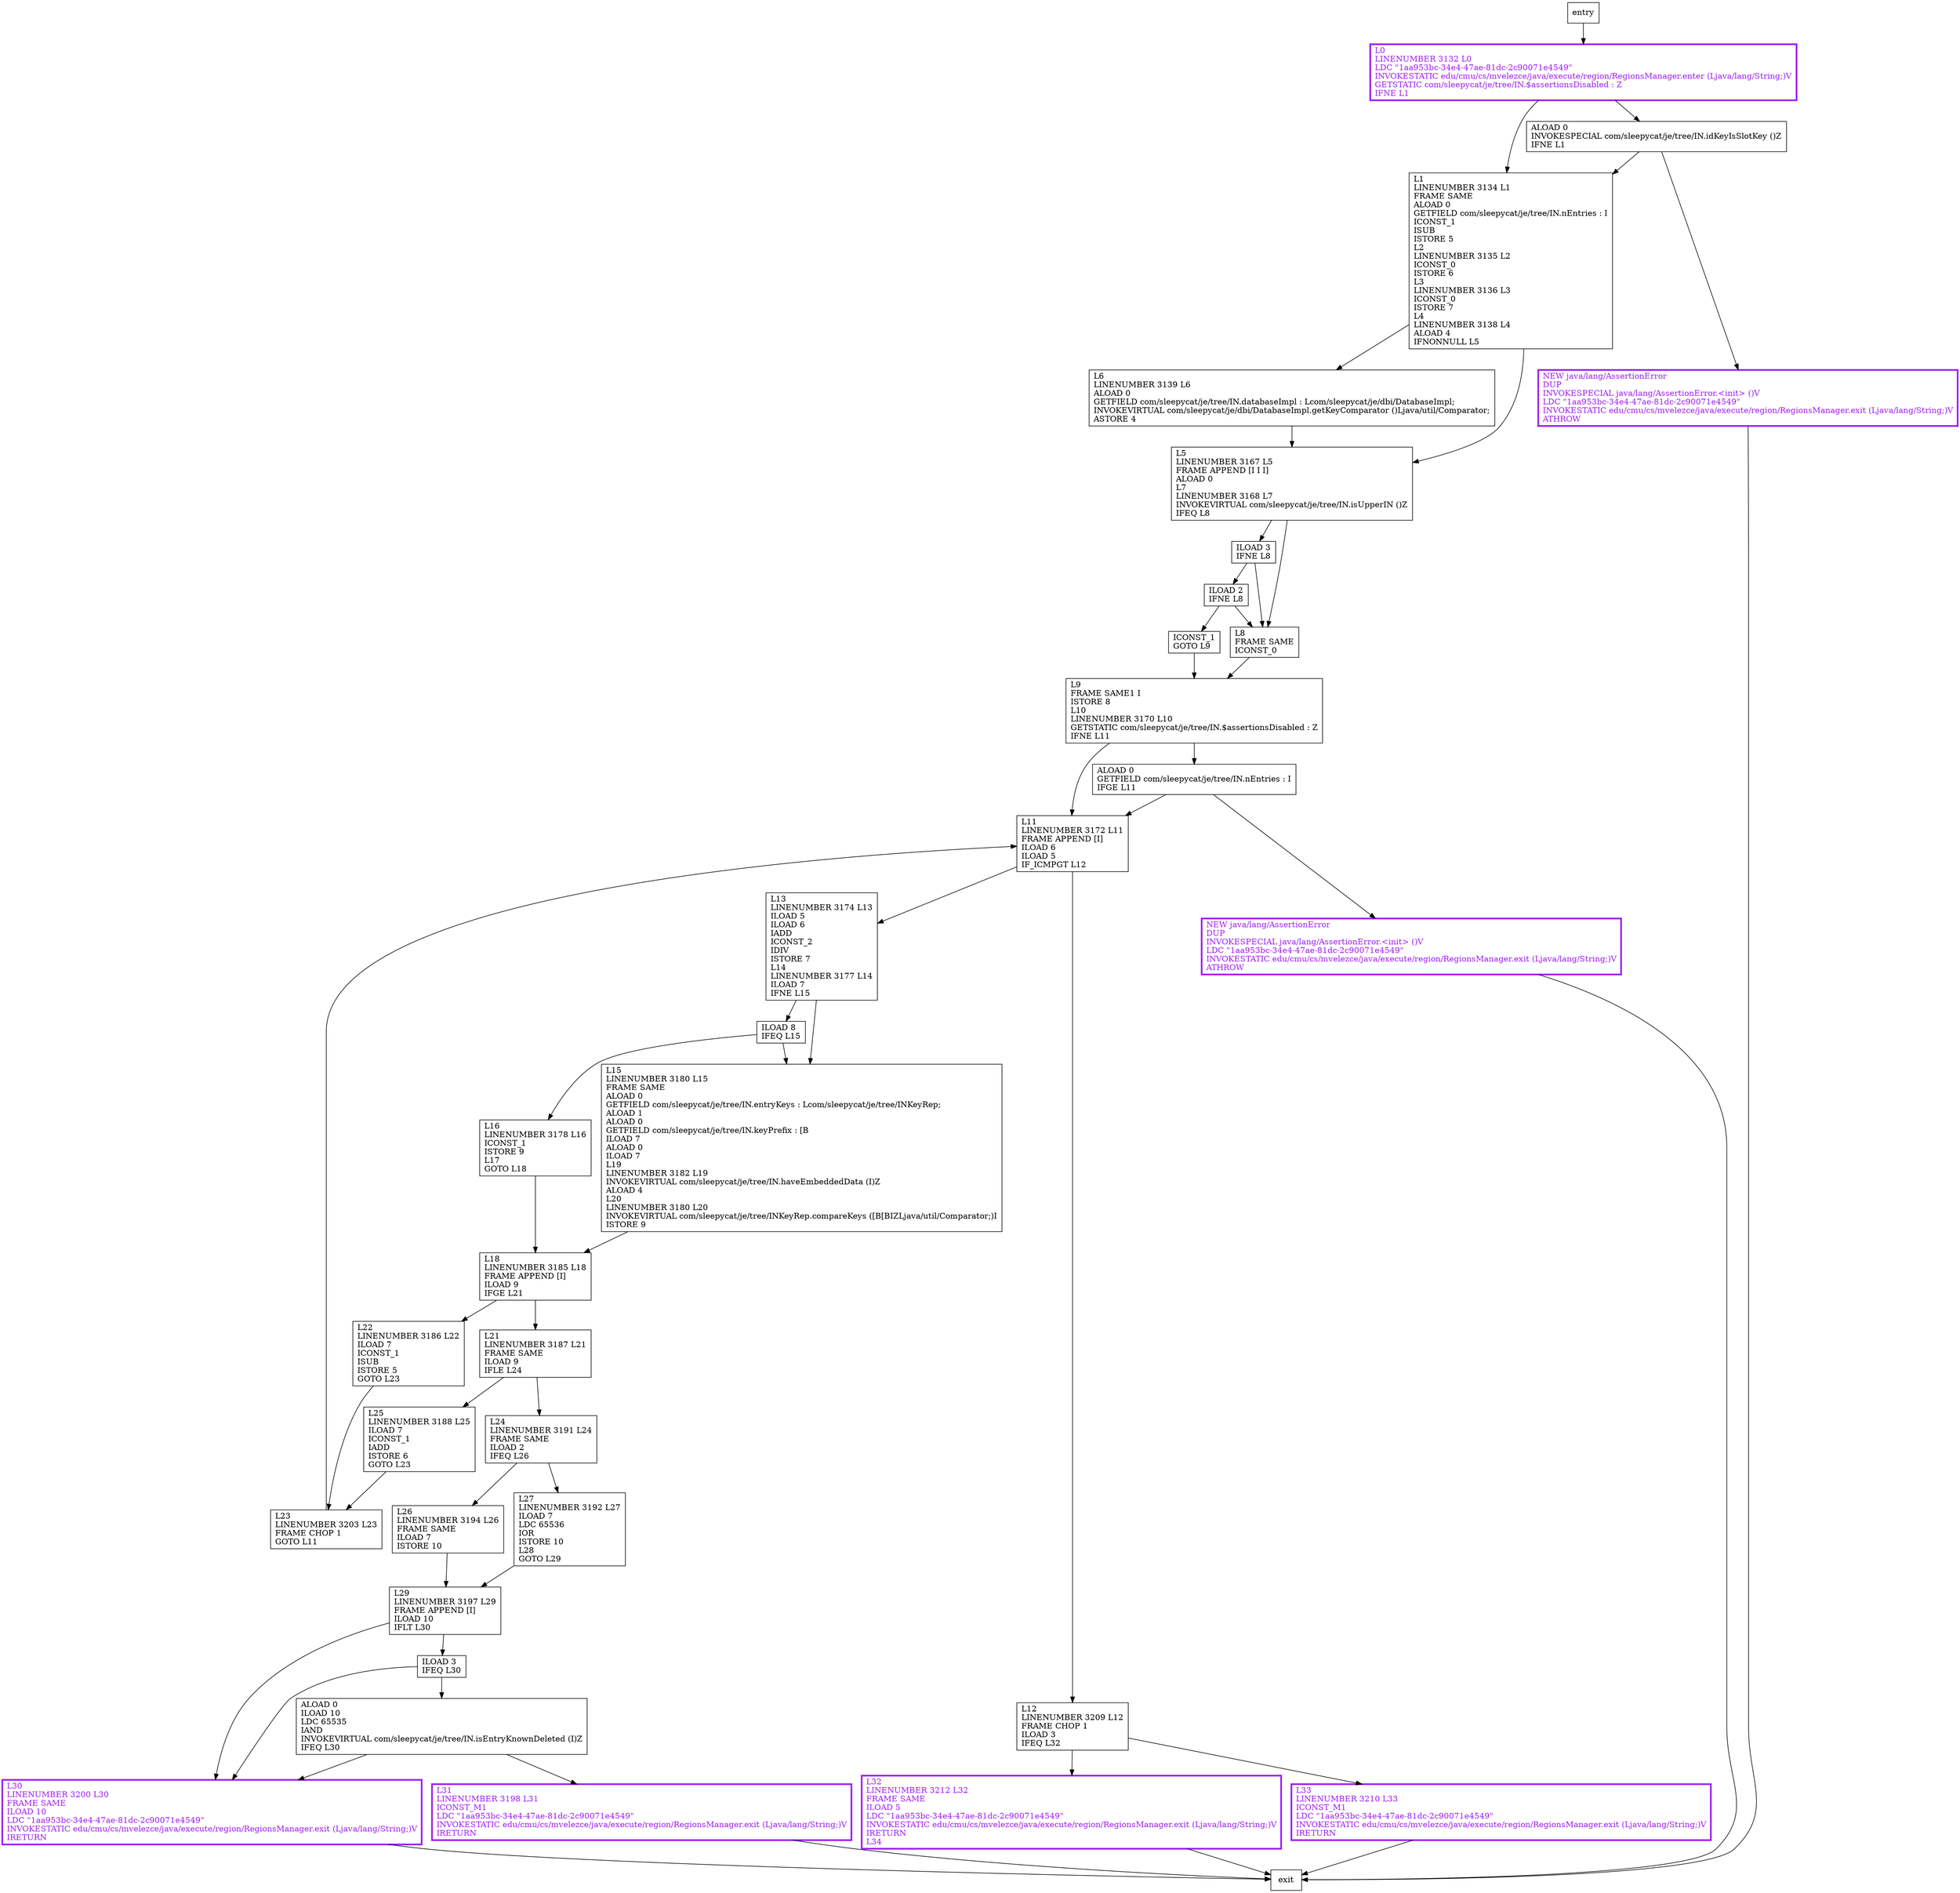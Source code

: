 digraph findEntry {
node [shape=record];
1390366443 [label="L6\lLINENUMBER 3139 L6\lALOAD 0\lGETFIELD com/sleepycat/je/tree/IN.databaseImpl : Lcom/sleepycat/je/dbi/DatabaseImpl;\lINVOKEVIRTUAL com/sleepycat/je/dbi/DatabaseImpl.getKeyComparator ()Ljava/util/Comparator;\lASTORE 4\l"];
2086627617 [label="ILOAD 2\lIFNE L8\l"];
44019371 [label="L16\lLINENUMBER 3178 L16\lICONST_1\lISTORE 9\lL17\lGOTO L18\l"];
2122799502 [label="L22\lLINENUMBER 3186 L22\lILOAD 7\lICONST_1\lISUB\lISTORE 5\lGOTO L23\l"];
856808713 [label="L30\lLINENUMBER 3200 L30\lFRAME SAME\lILOAD 10\lLDC \"1aa953bc-34e4-47ae-81dc-2c90071e4549\"\lINVOKESTATIC edu/cmu/cs/mvelezce/java/execute/region/RegionsManager.exit (Ljava/lang/String;)V\lIRETURN\l"];
319019725 [label="ALOAD 0\lGETFIELD com/sleepycat/je/tree/IN.nEntries : I\lIFGE L11\l"];
778339075 [label="L0\lLINENUMBER 3132 L0\lLDC \"1aa953bc-34e4-47ae-81dc-2c90071e4549\"\lINVOKESTATIC edu/cmu/cs/mvelezce/java/execute/region/RegionsManager.enter (Ljava/lang/String;)V\lGETSTATIC com/sleepycat/je/tree/IN.$assertionsDisabled : Z\lIFNE L1\l"];
704468141 [label="ILOAD 3\lIFEQ L30\l"];
1106312605 [label="ILOAD 3\lIFNE L8\l"];
1487512166 [label="NEW java/lang/AssertionError\lDUP\lINVOKESPECIAL java/lang/AssertionError.\<init\> ()V\lLDC \"1aa953bc-34e4-47ae-81dc-2c90071e4549\"\lINVOKESTATIC edu/cmu/cs/mvelezce/java/execute/region/RegionsManager.exit (Ljava/lang/String;)V\lATHROW\l"];
1978273387 [label="L25\lLINENUMBER 3188 L25\lILOAD 7\lICONST_1\lIADD\lISTORE 6\lGOTO L23\l"];
17979907 [label="L23\lLINENUMBER 3203 L23\lFRAME CHOP 1\lGOTO L11\l"];
1517096385 [label="ILOAD 8\lIFEQ L15\l"];
194292195 [label="L24\lLINENUMBER 3191 L24\lFRAME SAME\lILOAD 2\lIFEQ L26\l"];
1890489408 [label="L5\lLINENUMBER 3167 L5\lFRAME APPEND [I I I]\lALOAD 0\lL7\lLINENUMBER 3168 L7\lINVOKEVIRTUAL com/sleepycat/je/tree/IN.isUpperIN ()Z\lIFEQ L8\l"];
205621784 [label="L29\lLINENUMBER 3197 L29\lFRAME APPEND [I]\lILOAD 10\lIFLT L30\l"];
1175231475 [label="L1\lLINENUMBER 3134 L1\lFRAME SAME\lALOAD 0\lGETFIELD com/sleepycat/je/tree/IN.nEntries : I\lICONST_1\lISUB\lISTORE 5\lL2\lLINENUMBER 3135 L2\lICONST_0\lISTORE 6\lL3\lLINENUMBER 3136 L3\lICONST_0\lISTORE 7\lL4\lLINENUMBER 3138 L4\lALOAD 4\lIFNONNULL L5\l"];
1049487596 [label="L9\lFRAME SAME1 I\lISTORE 8\lL10\lLINENUMBER 3170 L10\lGETSTATIC com/sleepycat/je/tree/IN.$assertionsDisabled : Z\lIFNE L11\l"];
45156269 [label="L18\lLINENUMBER 3185 L18\lFRAME APPEND [I]\lILOAD 9\lIFGE L21\l"];
915506929 [label="L31\lLINENUMBER 3198 L31\lICONST_M1\lLDC \"1aa953bc-34e4-47ae-81dc-2c90071e4549\"\lINVOKESTATIC edu/cmu/cs/mvelezce/java/execute/region/RegionsManager.exit (Ljava/lang/String;)V\lIRETURN\l"];
91994677 [label="L13\lLINENUMBER 3174 L13\lILOAD 5\lILOAD 6\lIADD\lICONST_2\lIDIV\lISTORE 7\lL14\lLINENUMBER 3177 L14\lILOAD 7\lIFNE L15\l"];
906025827 [label="ALOAD 0\lILOAD 10\lLDC 65535\lIAND\lINVOKEVIRTUAL com/sleepycat/je/tree/IN.isEntryKnownDeleted (I)Z\lIFEQ L30\l"];
2027421310 [label="ICONST_1\lGOTO L9\l"];
68192194 [label="L12\lLINENUMBER 3209 L12\lFRAME CHOP 1\lILOAD 3\lIFEQ L32\l"];
164163647 [label="L15\lLINENUMBER 3180 L15\lFRAME SAME\lALOAD 0\lGETFIELD com/sleepycat/je/tree/IN.entryKeys : Lcom/sleepycat/je/tree/INKeyRep;\lALOAD 1\lALOAD 0\lGETFIELD com/sleepycat/je/tree/IN.keyPrefix : [B\lILOAD 7\lALOAD 0\lILOAD 7\lL19\lLINENUMBER 3182 L19\lINVOKEVIRTUAL com/sleepycat/je/tree/IN.haveEmbeddedData (I)Z\lALOAD 4\lL20\lLINENUMBER 3180 L20\lINVOKEVIRTUAL com/sleepycat/je/tree/INKeyRep.compareKeys ([B[BIZLjava/util/Comparator;)I\lISTORE 9\l"];
1415564631 [label="L8\lFRAME SAME\lICONST_0\l"];
1221494431 [label="L32\lLINENUMBER 3212 L32\lFRAME SAME\lILOAD 5\lLDC \"1aa953bc-34e4-47ae-81dc-2c90071e4549\"\lINVOKESTATIC edu/cmu/cs/mvelezce/java/execute/region/RegionsManager.exit (Ljava/lang/String;)V\lIRETURN\lL34\l"];
345161503 [label="L11\lLINENUMBER 3172 L11\lFRAME APPEND [I]\lILOAD 6\lILOAD 5\lIF_ICMPGT L12\l"];
1415639773 [label="NEW java/lang/AssertionError\lDUP\lINVOKESPECIAL java/lang/AssertionError.\<init\> ()V\lLDC \"1aa953bc-34e4-47ae-81dc-2c90071e4549\"\lINVOKESTATIC edu/cmu/cs/mvelezce/java/execute/region/RegionsManager.exit (Ljava/lang/String;)V\lATHROW\l"];
1972040882 [label="L33\lLINENUMBER 3210 L33\lICONST_M1\lLDC \"1aa953bc-34e4-47ae-81dc-2c90071e4549\"\lINVOKESTATIC edu/cmu/cs/mvelezce/java/execute/region/RegionsManager.exit (Ljava/lang/String;)V\lIRETURN\l"];
1278629580 [label="L21\lLINENUMBER 3187 L21\lFRAME SAME\lILOAD 9\lIFLE L24\l"];
2108266704 [label="ALOAD 0\lINVOKESPECIAL com/sleepycat/je/tree/IN.idKeyIsSlotKey ()Z\lIFNE L1\l"];
582284316 [label="L26\lLINENUMBER 3194 L26\lFRAME SAME\lILOAD 7\lISTORE 10\l"];
828727921 [label="L27\lLINENUMBER 3192 L27\lILOAD 7\lLDC 65536\lIOR\lISTORE 10\lL28\lGOTO L29\l"];
entry;
exit;
1390366443 -> 1890489408
2086627617 -> 2027421310
2086627617 -> 1415564631
44019371 -> 45156269
2122799502 -> 17979907
856808713 -> exit
319019725 -> 1415639773
319019725 -> 345161503
778339075 -> 1175231475
778339075 -> 2108266704
704468141 -> 856808713
704468141 -> 906025827
1106312605 -> 2086627617
1106312605 -> 1415564631
1487512166 -> exit
1978273387 -> 17979907
17979907 -> 345161503
1517096385 -> 164163647
1517096385 -> 44019371
194292195 -> 582284316
194292195 -> 828727921
1890489408 -> 1415564631
1890489408 -> 1106312605
205621784 -> 856808713
205621784 -> 704468141
1175231475 -> 1390366443
1175231475 -> 1890489408
1049487596 -> 345161503
1049487596 -> 319019725
45156269 -> 2122799502
45156269 -> 1278629580
915506929 -> exit
91994677 -> 164163647
91994677 -> 1517096385
906025827 -> 856808713
906025827 -> 915506929
2027421310 -> 1049487596
68192194 -> 1221494431
68192194 -> 1972040882
entry -> 778339075
164163647 -> 45156269
1415564631 -> 1049487596
1221494431 -> exit
345161503 -> 68192194
345161503 -> 91994677
1415639773 -> exit
1972040882 -> exit
1278629580 -> 194292195
1278629580 -> 1978273387
2108266704 -> 1487512166
2108266704 -> 1175231475
582284316 -> 205621784
828727921 -> 205621784
1221494431[fontcolor="purple", penwidth=3, color="purple"];
1487512166[fontcolor="purple", penwidth=3, color="purple"];
1415639773[fontcolor="purple", penwidth=3, color="purple"];
1972040882[fontcolor="purple", penwidth=3, color="purple"];
856808713[fontcolor="purple", penwidth=3, color="purple"];
778339075[fontcolor="purple", penwidth=3, color="purple"];
915506929[fontcolor="purple", penwidth=3, color="purple"];
}

